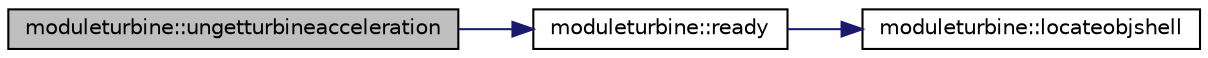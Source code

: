 digraph "moduleturbine::ungetturbineacceleration"
{
 // LATEX_PDF_SIZE
  edge [fontname="Helvetica",fontsize="10",labelfontname="Helvetica",labelfontsize="10"];
  node [fontname="Helvetica",fontsize="10",shape=record];
  rankdir="LR";
  Node1 [label="moduleturbine::ungetturbineacceleration",height=0.2,width=0.4,color="black", fillcolor="grey75", style="filled", fontcolor="black",tooltip=" "];
  Node1 -> Node2 [color="midnightblue",fontsize="10",style="solid",fontname="Helvetica"];
  Node2 [label="moduleturbine::ready",height=0.2,width=0.4,color="black", fillcolor="white", style="filled",URL="$namespacemoduleturbine.html#a05e91853a3be1ed656ff05d69618a83d",tooltip=" "];
  Node2 -> Node3 [color="midnightblue",fontsize="10",style="solid",fontname="Helvetica"];
  Node3 [label="moduleturbine::locateobjshell",height=0.2,width=0.4,color="black", fillcolor="white", style="filled",URL="$namespacemoduleturbine.html#ad69845ea1216f04acc515267e6a71770",tooltip=" "];
}
